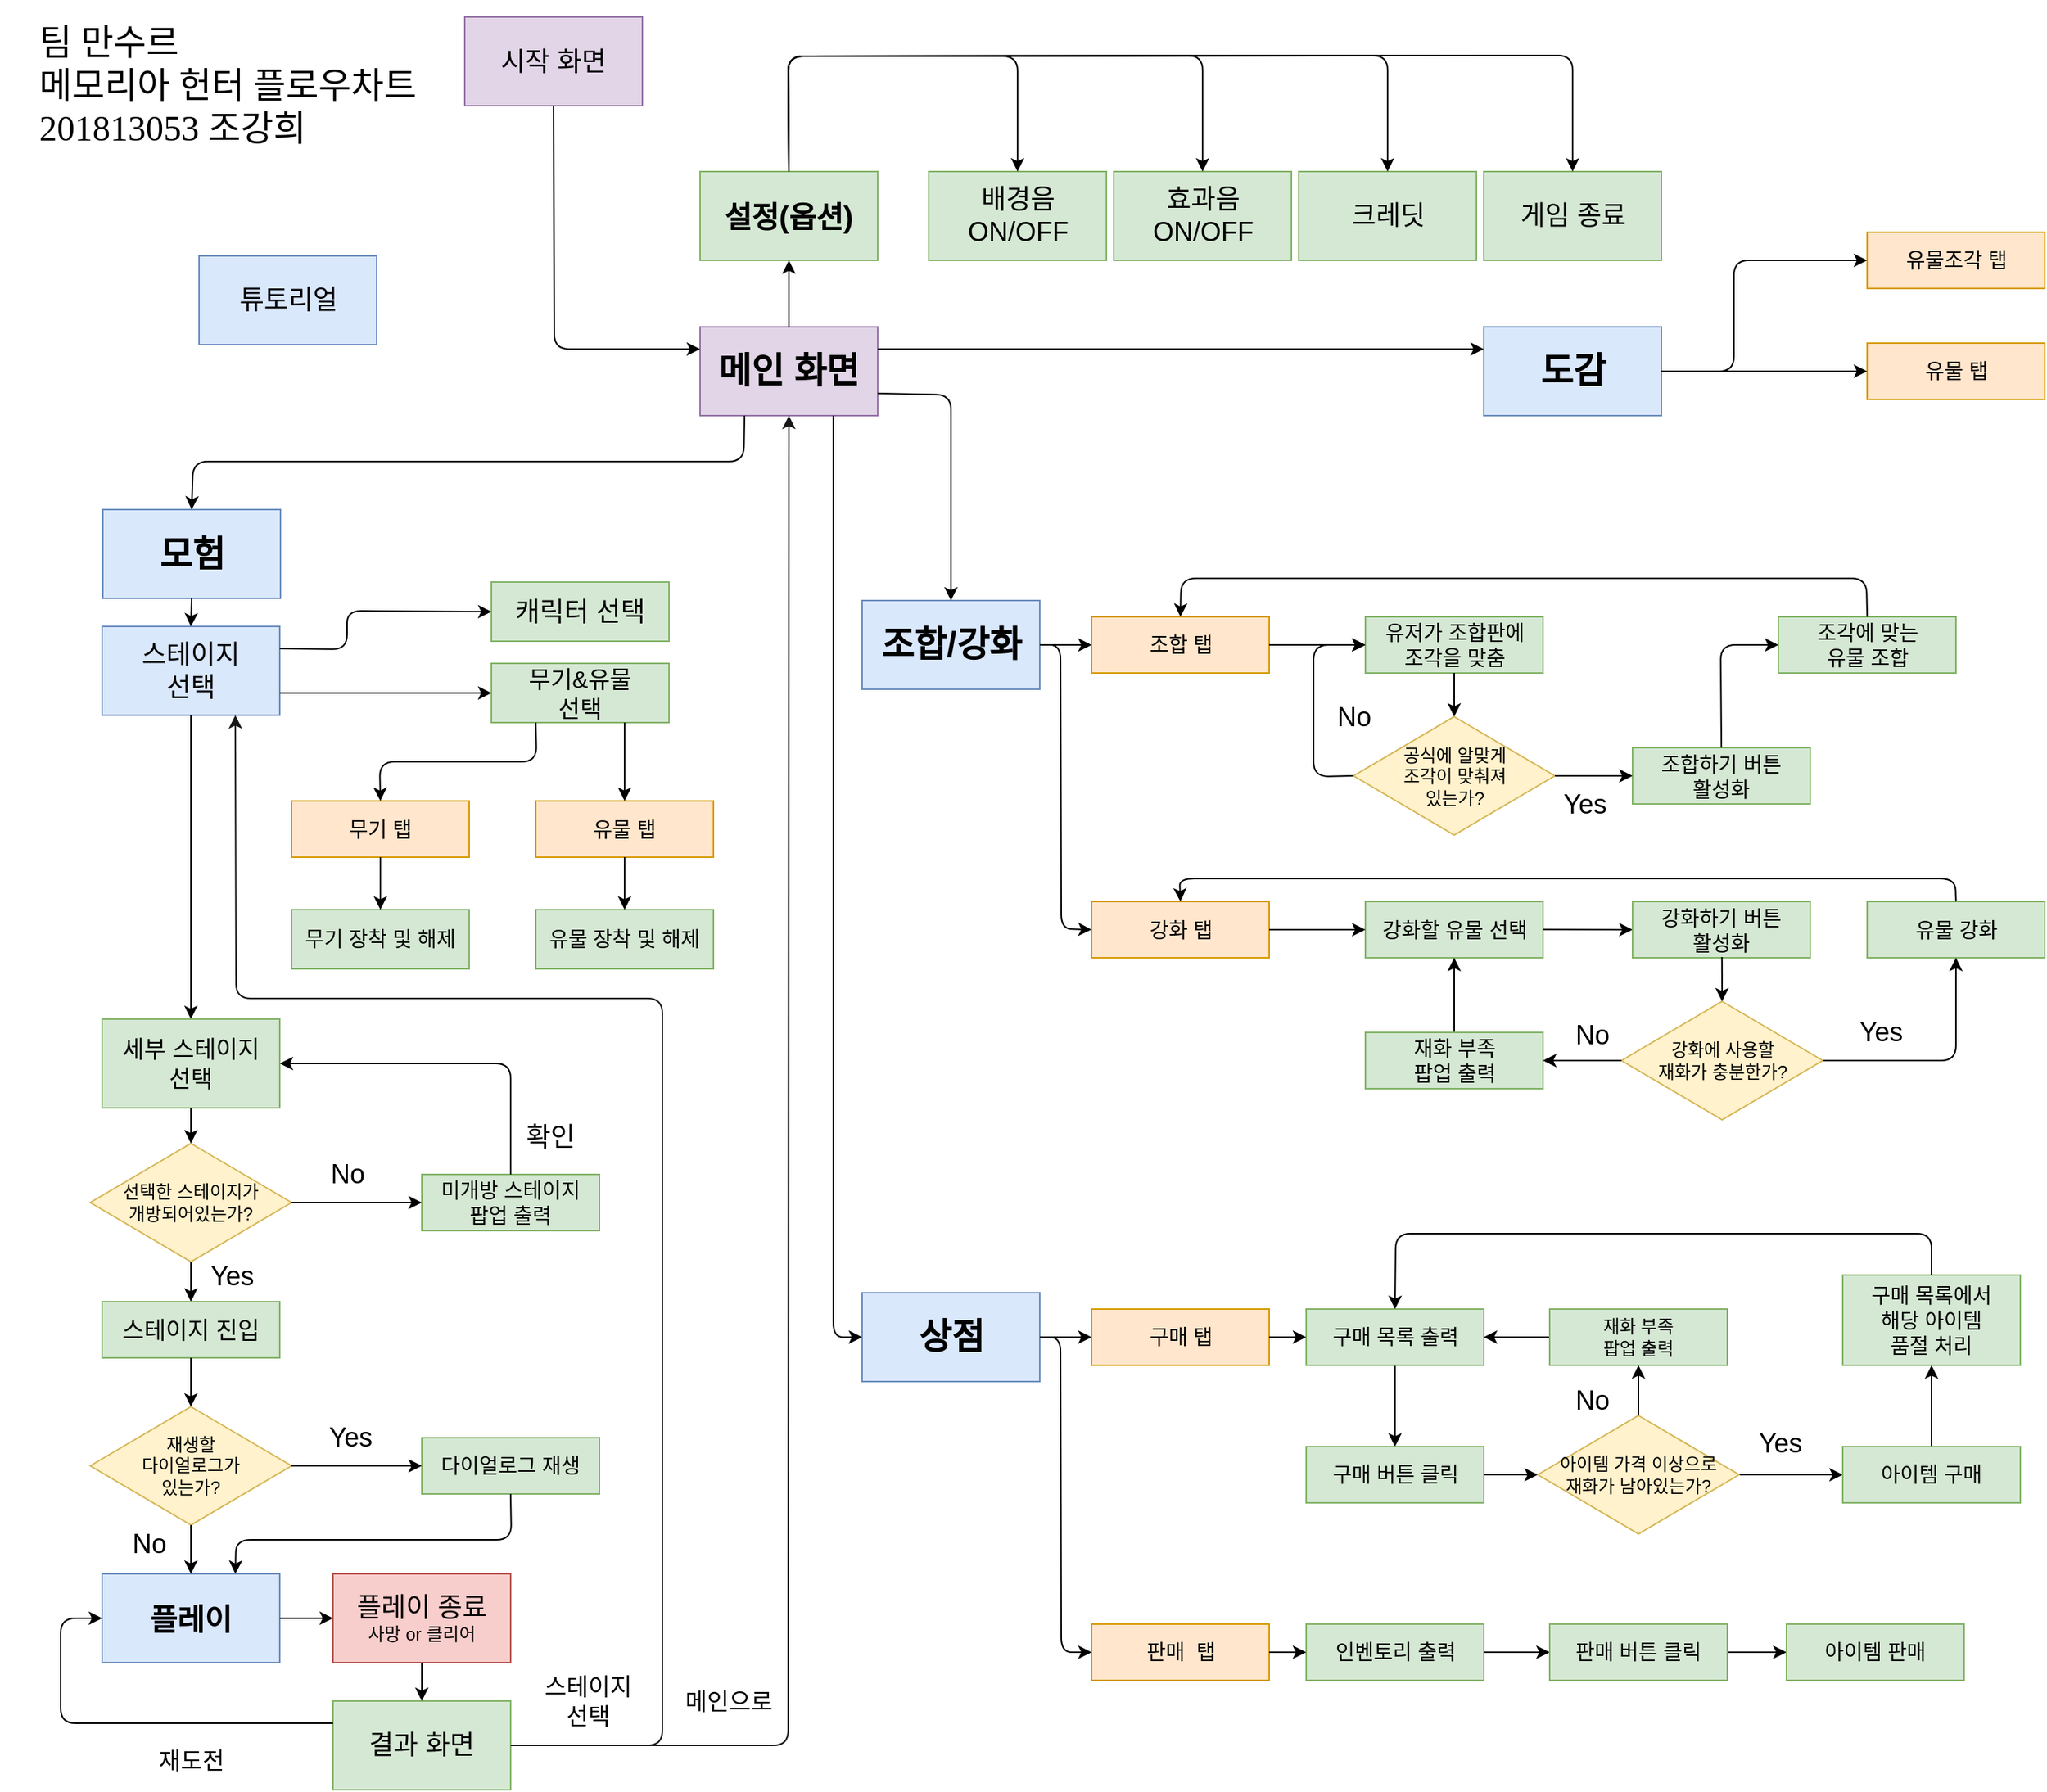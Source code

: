 <mxfile version="10.8.0" type="github"><diagram name="Page-1" id="edf60f1a-56cd-e834-aa8a-f176f3a09ee4"><mxGraphModel dx="2090" dy="1620" grid="0" gridSize="10" guides="1" tooltips="1" connect="1" arrows="1" fold="1" page="1" pageScale="1" pageWidth="1500" pageHeight="1300" background="#ffffff" math="0" shadow="0"><root><mxCell id="0"/><mxCell id="1" parent="0"/><mxCell id="Gc9QhGea8NeeS_bH-8tl-3" value="&lt;font&gt;&lt;b&gt;&lt;font&gt;&lt;font&gt;&lt;font&gt;&lt;font&gt;&lt;font style=&quot;font-size: 24px&quot;&gt;모험&lt;/font&gt;&lt;/font&gt;&lt;/font&gt;&lt;/font&gt;&lt;/font&gt;&lt;/b&gt;&lt;br&gt;&lt;/font&gt;" style="rounded=0;whiteSpace=wrap;html=1;fillColor=#dae8fc;strokeColor=#6c8ebf;" parent="1" vertex="1"><mxGeometry x="100.5" y="372.5" width="120" height="60" as="geometry"/></mxCell><mxCell id="-a4ElGShlZKuBSlE3AAH-1" value="&lt;font style=&quot;font-size: 18px&quot;&gt;시작 화면&lt;/font&gt;" style="rounded=0;whiteSpace=wrap;html=1;fillColor=#e1d5e7;strokeColor=#9673a6;" parent="1" vertex="1"><mxGeometry x="345" y="39.5" width="120" height="60" as="geometry"/></mxCell><mxCell id="-a4ElGShlZKuBSlE3AAH-12" value="&lt;font style=&quot;font-size: 18px&quot;&gt;튜토리얼&lt;/font&gt;" style="rounded=0;whiteSpace=wrap;html=1;fillColor=#dae8fc;strokeColor=#6c8ebf;" parent="1" vertex="1"><mxGeometry x="165.5" y="201" width="120" height="60" as="geometry"/></mxCell><mxCell id="-a4ElGShlZKuBSlE3AAH-18" value="&lt;font style=&quot;font-size: 24px&quot;&gt;&lt;b&gt;메인 화면&lt;/b&gt;&lt;/font&gt;" style="rounded=0;whiteSpace=wrap;html=1;fillColor=#e1d5e7;strokeColor=#9673a6;" parent="1" vertex="1"><mxGeometry x="504" y="249" width="120" height="60" as="geometry"/></mxCell><mxCell id="-a4ElGShlZKuBSlE3AAH-19" value="" style="endArrow=classic;html=1;exitX=0.5;exitY=1;exitDx=0;exitDy=0;entryX=0;entryY=0.25;entryDx=0;entryDy=0;" parent="1" source="-a4ElGShlZKuBSlE3AAH-1" edge="1" target="-a4ElGShlZKuBSlE3AAH-18"><mxGeometry width="50" height="50" relative="1" as="geometry"><mxPoint x="405.333" y="457.667" as="sourcePoint"/><mxPoint x="504" y="572.5" as="targetPoint"/><Array as="points"><mxPoint x="405.5" y="264"/></Array></mxGeometry></mxCell><mxCell id="-a4ElGShlZKuBSlE3AAH-28" value="&lt;font size=&quot;1&quot;&gt;&lt;b style=&quot;font-size: 24px&quot;&gt;상점&lt;/b&gt;&lt;/font&gt;" style="rounded=0;whiteSpace=wrap;html=1;fillColor=#dae8fc;strokeColor=#6c8ebf;" parent="1" vertex="1"><mxGeometry x="613.5" y="902" width="120" height="60" as="geometry"/></mxCell><mxCell id="-a4ElGShlZKuBSlE3AAH-34" value="&lt;font&gt;&lt;font style=&quot;font-size: 24px&quot;&gt;&lt;b&gt;도감&lt;/b&gt;&lt;/font&gt;&lt;/font&gt;" style="rounded=0;whiteSpace=wrap;html=1;fillColor=#dae8fc;strokeColor=#6c8ebf;" parent="1" vertex="1"><mxGeometry x="1033.5" y="249" width="120" height="60" as="geometry"/></mxCell><mxCell id="-a4ElGShlZKuBSlE3AAH-36" value="&lt;font&gt;&lt;font style=&quot;font-size: 24px&quot;&gt;&lt;b&gt;조합/강화&lt;/b&gt;&lt;/font&gt;&lt;/font&gt;" style="rounded=0;whiteSpace=wrap;html=1;fillColor=#dae8fc;strokeColor=#6c8ebf;" parent="1" vertex="1"><mxGeometry x="613.5" y="434" width="120" height="60" as="geometry"/></mxCell><mxCell id="-a4ElGShlZKuBSlE3AAH-44" value="&lt;font size=&quot;1&quot;&gt;&lt;b style=&quot;font-size: 20px&quot;&gt;설정(옵션)&lt;/b&gt;&lt;/font&gt;" style="rounded=0;whiteSpace=wrap;html=1;fillColor=#d5e8d4;strokeColor=#82b366;" parent="1" vertex="1"><mxGeometry x="504.0" y="144" width="120" height="60" as="geometry"/></mxCell><mxCell id="-a4ElGShlZKuBSlE3AAH-51" value="&lt;font style=&quot;font-size: 18px&quot;&gt;스테이지&lt;br&gt;선택&lt;/font&gt;&lt;br&gt;" style="rounded=0;whiteSpace=wrap;html=1;fillColor=#dae8fc;strokeColor=#6c8ebf;" parent="1" vertex="1"><mxGeometry x="100" y="451.5" width="120" height="60" as="geometry"/></mxCell><mxCell id="-a4ElGShlZKuBSlE3AAH-62" value="&lt;font style=&quot;font-size: 20px&quot;&gt;&lt;b&gt;플레이&lt;/b&gt;&lt;/font&gt;&lt;br&gt;" style="rounded=0;whiteSpace=wrap;html=1;fillColor=#dae8fc;strokeColor=#6c8ebf;" parent="1" vertex="1"><mxGeometry x="100" y="1092" width="120" height="60" as="geometry"/></mxCell><mxCell id="-a4ElGShlZKuBSlE3AAH-63" value="" style="endArrow=classic;html=1;entryX=0.5;entryY=0;entryDx=0;entryDy=0;exitX=0.5;exitY=1;exitDx=0;exitDy=0;" parent="1" source="-a4ElGShlZKuBSlE3AAH-51" target="Gc9QhGea8NeeS_bH-8tl-43" edge="1"><mxGeometry width="50" height="50" relative="1" as="geometry"><mxPoint x="198" y="542.5" as="sourcePoint"/><mxPoint x="193" y="529.5" as="targetPoint"/></mxGeometry></mxCell><mxCell id="-a4ElGShlZKuBSlE3AAH-65" value="" style="endArrow=classic;html=1;exitX=1;exitY=0.5;exitDx=0;exitDy=0;entryX=0;entryY=0.5;entryDx=0;entryDy=0;" parent="1" source="-a4ElGShlZKuBSlE3AAH-62" target="Gc9QhGea8NeeS_bH-8tl-51" edge="1"><mxGeometry width="50" height="50" relative="1" as="geometry"><mxPoint x="194" y="1180.5" as="sourcePoint"/><mxPoint x="160" y="1196.5" as="targetPoint"/></mxGeometry></mxCell><mxCell id="Gc9QhGea8NeeS_bH-8tl-4" value="" style="endArrow=classic;html=1;exitX=0.25;exitY=1;exitDx=0;exitDy=0;entryX=0.5;entryY=0;entryDx=0;entryDy=0;" parent="1" source="-a4ElGShlZKuBSlE3AAH-18" target="Gc9QhGea8NeeS_bH-8tl-3" edge="1"><mxGeometry width="50" height="50" relative="1" as="geometry"><mxPoint x="728" y="649" as="sourcePoint"/><mxPoint x="778" y="599" as="targetPoint"/><Array as="points"><mxPoint x="533.5" y="340"/><mxPoint x="161.5" y="340"/></Array></mxGeometry></mxCell><mxCell id="Gc9QhGea8NeeS_bH-8tl-23" value="&lt;font style=&quot;font-size: 18px&quot;&gt;캐릭터 선택&lt;/font&gt;" style="rounded=0;whiteSpace=wrap;html=1;fillColor=#d5e8d4;strokeColor=#82b366;" parent="1" vertex="1"><mxGeometry x="363" y="421.5" width="120" height="40" as="geometry"/></mxCell><mxCell id="Gc9QhGea8NeeS_bH-8tl-33" value="&lt;font style=&quot;font-size: 16px&quot;&gt;무기&amp;amp;유물&lt;br&gt;선택&lt;br&gt;&lt;/font&gt;" style="rounded=0;whiteSpace=wrap;html=1;fillColor=#d5e8d4;strokeColor=#82b366;" parent="1" vertex="1"><mxGeometry x="363" y="476.5" width="120" height="40" as="geometry"/></mxCell><mxCell id="Gc9QhGea8NeeS_bH-8tl-35" value="&lt;font style=&quot;font-size: 12px&quot;&gt;선택한 스테이지가&lt;br&gt;개방되어있는가?&lt;/font&gt;&lt;br&gt;" style="rhombus;whiteSpace=wrap;html=1;fillColor=#fff2cc;strokeColor=#d6b656;" parent="1" vertex="1"><mxGeometry x="92" y="801" width="136" height="80" as="geometry"/></mxCell><mxCell id="Gc9QhGea8NeeS_bH-8tl-36" value="" style="endArrow=classic;html=1;exitX=0.5;exitY=1;exitDx=0;exitDy=0;entryX=0.5;entryY=0;entryDx=0;entryDy=0;" parent="1" source="Gc9QhGea8NeeS_bH-8tl-35" target="Mf9rC9_iUWpe452sNXT9-99" edge="1"><mxGeometry width="50" height="50" relative="1" as="geometry"><mxPoint x="159.941" y="933.294" as="sourcePoint"/><mxPoint x="160.5" y="927" as="targetPoint"/></mxGeometry></mxCell><mxCell id="Gc9QhGea8NeeS_bH-8tl-40" value="&lt;font style=&quot;font-size: 14px&quot;&gt;미개방 스테이지&lt;br&gt;팝업 출력&lt;/font&gt;&lt;br&gt;" style="rounded=0;whiteSpace=wrap;html=1;fillColor=#d5e8d4;strokeColor=#82b366;" parent="1" vertex="1"><mxGeometry x="316" y="822" width="120" height="38" as="geometry"/></mxCell><mxCell id="Gc9QhGea8NeeS_bH-8tl-41" value="" style="endArrow=classic;html=1;exitX=1;exitY=0.5;exitDx=0;exitDy=0;entryX=0;entryY=0.5;entryDx=0;entryDy=0;" parent="1" source="Gc9QhGea8NeeS_bH-8tl-35" target="Gc9QhGea8NeeS_bH-8tl-40" edge="1"><mxGeometry width="50" height="50" relative="1" as="geometry"><mxPoint x="228.176" y="875.294" as="sourcePoint"/><mxPoint x="299" y="787" as="targetPoint"/></mxGeometry></mxCell><mxCell id="Gc9QhGea8NeeS_bH-8tl-42" value="" style="endArrow=classic;html=1;exitX=0.5;exitY=0;exitDx=0;exitDy=0;entryX=1;entryY=0.5;entryDx=0;entryDy=0;fillColor=#f5f5f5;strokeColor=#030303;" parent="1" source="Gc9QhGea8NeeS_bH-8tl-40" target="Gc9QhGea8NeeS_bH-8tl-43" edge="1"><mxGeometry width="50" height="50" relative="1" as="geometry"><mxPoint x="238" y="783.5" as="sourcePoint"/><mxPoint x="219.941" y="780.529" as="targetPoint"/><Array as="points"><mxPoint x="376" y="747"/></Array></mxGeometry></mxCell><mxCell id="Gc9QhGea8NeeS_bH-8tl-43" value="&lt;font style=&quot;font-size: 16px&quot;&gt;세부 스테이지&lt;br&gt;선택&lt;/font&gt;&lt;br&gt;" style="rounded=0;whiteSpace=wrap;html=1;fillColor=#d5e8d4;strokeColor=#82b366;" parent="1" vertex="1"><mxGeometry x="100" y="717" width="120" height="60" as="geometry"/></mxCell><mxCell id="Gc9QhGea8NeeS_bH-8tl-44" value="" style="endArrow=classic;html=1;exitX=0.5;exitY=1;exitDx=0;exitDy=0;entryX=0.5;entryY=0;entryDx=0;entryDy=0;" parent="1" source="Gc9QhGea8NeeS_bH-8tl-43" target="Gc9QhGea8NeeS_bH-8tl-35" edge="1"><mxGeometry width="50" height="50" relative="1" as="geometry"><mxPoint x="-313" y="1202.5" as="sourcePoint"/><mxPoint x="-263" y="1152.5" as="targetPoint"/></mxGeometry></mxCell><mxCell id="Gc9QhGea8NeeS_bH-8tl-51" value="&lt;span style=&quot;font-size: 18px&quot;&gt;플레이 종료&lt;br&gt;&lt;/span&gt;사망 or 클리어&lt;br&gt;" style="rounded=0;whiteSpace=wrap;html=1;fillColor=#f8cecc;strokeColor=#b85450;" parent="1" vertex="1"><mxGeometry x="256" y="1092" width="120" height="60" as="geometry"/></mxCell><mxCell id="Gc9QhGea8NeeS_bH-8tl-52" value="&lt;span style=&quot;font-size: 18px&quot;&gt;결과 화면&lt;/span&gt;&lt;br&gt;" style="rounded=0;whiteSpace=wrap;html=1;fillColor=#d5e8d4;strokeColor=#82b366;" parent="1" vertex="1"><mxGeometry x="256" y="1178" width="120" height="60" as="geometry"/></mxCell><mxCell id="Gc9QhGea8NeeS_bH-8tl-53" value="" style="endArrow=classic;html=1;exitX=0.5;exitY=1;exitDx=0;exitDy=0;entryX=0.5;entryY=0;entryDx=0;entryDy=0;" parent="1" source="Gc9QhGea8NeeS_bH-8tl-51" target="Gc9QhGea8NeeS_bH-8tl-52" edge="1"><mxGeometry width="50" height="50" relative="1" as="geometry"><mxPoint x="169.588" y="1162.559" as="sourcePoint"/><mxPoint x="316.412" y="1191.765" as="targetPoint"/></mxGeometry></mxCell><mxCell id="Gc9QhGea8NeeS_bH-8tl-56" value="&lt;font style=&quot;font-size: 18px&quot;&gt;Yes&lt;/font&gt;" style="text;html=1;strokeColor=none;fillColor=none;align=center;verticalAlign=middle;whiteSpace=wrap;rounded=0;" parent="1" vertex="1"><mxGeometry x="168" y="881" width="40" height="20" as="geometry"/></mxCell><mxCell id="Gc9QhGea8NeeS_bH-8tl-57" value="&lt;font style=&quot;font-size: 18px&quot;&gt;No&lt;/font&gt;" style="text;html=1;strokeColor=none;fillColor=none;align=center;verticalAlign=middle;whiteSpace=wrap;rounded=0;" parent="1" vertex="1"><mxGeometry x="245.5" y="812" width="40" height="20" as="geometry"/></mxCell><mxCell id="Gc9QhGea8NeeS_bH-8tl-60" value="" style="endArrow=classic;html=1;fillColor=#f5f5f5;strokeColor=#171717;entryX=0.75;entryY=1;entryDx=0;entryDy=0;exitX=1;exitY=0.5;exitDx=0;exitDy=0;" parent="1" source="Gc9QhGea8NeeS_bH-8tl-52" target="-a4ElGShlZKuBSlE3AAH-51" edge="1"><mxGeometry width="50" height="50" relative="1" as="geometry"><mxPoint x="376.412" y="912.676" as="sourcePoint"/><mxPoint x="219.941" y="530.794" as="targetPoint"/><Array as="points"><mxPoint x="478.5" y="1208"/><mxPoint x="478.5" y="703"/><mxPoint x="190.5" y="703"/></Array></mxGeometry></mxCell><mxCell id="0eJw1t6BtxMIDn6Ip-QV-18" value="&lt;font&gt;&lt;font style=&quot;font-size: 16px&quot;&gt;스테이지&lt;br&gt;선택&lt;br&gt;&lt;/font&gt;&lt;/font&gt;" style="text;html=1;strokeColor=none;fillColor=none;align=center;verticalAlign=middle;whiteSpace=wrap;rounded=0;" parent="1" vertex="1"><mxGeometry x="394.5" y="1168" width="67" height="20" as="geometry"/></mxCell><mxCell id="0eJw1t6BtxMIDn6Ip-QV-19" value="" style="endArrow=classic;html=1;entryX=0;entryY=0.5;entryDx=0;entryDy=0;exitX=0;exitY=0.25;exitDx=0;exitDy=0;fillColor=#f5f5f5;strokeColor=#000000;" parent="1" source="Gc9QhGea8NeeS_bH-8tl-52" target="-a4ElGShlZKuBSlE3AAH-62" edge="1"><mxGeometry width="50" height="50" relative="1" as="geometry"><mxPoint x="256.412" y="1207.059" as="sourcePoint"/><mxPoint x="-90.059" y="792.353" as="targetPoint"/><Array as="points"><mxPoint x="72" y="1193"/><mxPoint x="72" y="1122"/></Array></mxGeometry></mxCell><mxCell id="0eJw1t6BtxMIDn6Ip-QV-24" value="" style="endArrow=classic;html=1;exitX=0.5;exitY=1;exitDx=0;exitDy=0;entryX=0.5;entryY=0;entryDx=0;entryDy=0;" parent="1" source="Gc9QhGea8NeeS_bH-8tl-3" target="-a4ElGShlZKuBSlE3AAH-51" edge="1"><mxGeometry width="50" height="50" relative="1" as="geometry"><mxPoint x="-267.5" y="1223" as="sourcePoint"/><mxPoint x="169.5" y="474" as="targetPoint"/><Array as="points"/></mxGeometry></mxCell><mxCell id="0eJw1t6BtxMIDn6Ip-QV-27" value="&lt;font&gt;&lt;font style=&quot;font-size: 16px&quot;&gt;재도전&lt;br&gt;&lt;/font&gt;&lt;/font&gt;" style="text;html=1;strokeColor=none;fillColor=none;align=center;verticalAlign=middle;whiteSpace=wrap;rounded=0;" parent="1" vertex="1"><mxGeometry x="127" y="1208" width="67" height="20" as="geometry"/></mxCell><mxCell id="0eJw1t6BtxMIDn6Ip-QV-28" value="&lt;font&gt;&lt;font style=&quot;font-size: 16px&quot;&gt;메인으로&lt;br&gt;&lt;/font&gt;&lt;/font&gt;" style="text;html=1;strokeColor=none;fillColor=none;align=center;verticalAlign=middle;whiteSpace=wrap;rounded=0;" parent="1" vertex="1"><mxGeometry x="489.5" y="1168" width="67" height="20" as="geometry"/></mxCell><mxCell id="0eJw1t6BtxMIDn6Ip-QV-29" value="&lt;span style=&quot;font-size: 18px&quot;&gt;확인&lt;/span&gt;" style="text;html=1;strokeColor=none;fillColor=none;align=center;verticalAlign=middle;whiteSpace=wrap;rounded=0;" parent="1" vertex="1"><mxGeometry x="383" y="787" width="40" height="20" as="geometry"/></mxCell><mxCell id="4X-4JQnz8Bo00mOdNrgC-11" value="&lt;div style=&quot;text-align: left ; font-size: 24px&quot;&gt;&lt;span&gt;&lt;font style=&quot;font-size: 24px&quot; face=&quot;Verdana&quot;&gt;팀 만수르&lt;/font&gt;&lt;/span&gt;&lt;/div&gt;&lt;div style=&quot;text-align: left ; font-size: 24px&quot;&gt;&lt;span&gt;&lt;font style=&quot;font-size: 24px&quot; face=&quot;Verdana&quot;&gt;메모리아 헌터 플로우차트&lt;/font&gt;&lt;/span&gt;&lt;/div&gt;&lt;div style=&quot;text-align: left ; font-size: 24px&quot;&gt;&lt;span&gt;&lt;font style=&quot;font-size: 24px&quot; face=&quot;Verdana&quot;&gt;201813053 조강희&lt;/font&gt;&lt;/span&gt;&lt;/div&gt;" style="text;html=1;strokeColor=none;fillColor=none;align=center;verticalAlign=middle;whiteSpace=wrap;rounded=0;" parent="1" vertex="1"><mxGeometry x="31.5" y="28" width="306" height="116" as="geometry"/></mxCell><mxCell id="Mf9rC9_iUWpe452sNXT9-5" value="" style="endArrow=classic;html=1;exitX=1;exitY=0.25;exitDx=0;exitDy=0;entryX=0;entryY=0.5;entryDx=0;entryDy=0;" edge="1" parent="1" source="-a4ElGShlZKuBSlE3AAH-51" target="Gc9QhGea8NeeS_bH-8tl-23"><mxGeometry width="50" height="50" relative="1" as="geometry"><mxPoint x="220.167" y="471.333" as="sourcePoint"/><mxPoint x="312.5" y="459" as="targetPoint"/><Array as="points"><mxPoint x="265.5" y="467"/><mxPoint x="265.5" y="441"/></Array></mxGeometry></mxCell><mxCell id="Mf9rC9_iUWpe452sNXT9-6" value="" style="endArrow=classic;html=1;exitX=1;exitY=0.75;exitDx=0;exitDy=0;entryX=0;entryY=0.5;entryDx=0;entryDy=0;" edge="1" parent="1" source="-a4ElGShlZKuBSlE3AAH-51" target="Gc9QhGea8NeeS_bH-8tl-33"><mxGeometry width="50" height="50" relative="1" as="geometry"><mxPoint x="220.167" y="501.333" as="sourcePoint"/><mxPoint x="392.833" y="396.333" as="targetPoint"/></mxGeometry></mxCell><mxCell id="Mf9rC9_iUWpe452sNXT9-9" value="" style="endArrow=classic;html=1;fillColor=#f5f5f5;strokeColor=#171717;entryX=0.5;entryY=1;entryDx=0;entryDy=0;exitX=1;exitY=0.5;exitDx=0;exitDy=0;" edge="1" parent="1" source="Gc9QhGea8NeeS_bH-8tl-52" target="-a4ElGShlZKuBSlE3AAH-18"><mxGeometry width="50" height="50" relative="1" as="geometry"><mxPoint x="383.5" y="1200" as="sourcePoint"/><mxPoint x="200.5" y="521" as="targetPoint"/><Array as="points"><mxPoint x="563.5" y="1208"/></Array></mxGeometry></mxCell><mxCell id="Mf9rC9_iUWpe452sNXT9-10" value="&lt;font style=&quot;font-size: 14px&quot;&gt;무기 탭&lt;/font&gt;" style="rounded=0;whiteSpace=wrap;html=1;fillColor=#ffe6cc;strokeColor=#d79b00;" vertex="1" parent="1"><mxGeometry x="228" y="569.5" width="120" height="38" as="geometry"/></mxCell><mxCell id="Mf9rC9_iUWpe452sNXT9-11" value="&lt;font style=&quot;font-size: 14px&quot;&gt;유물 탭&lt;/font&gt;&lt;br&gt;" style="rounded=0;whiteSpace=wrap;html=1;fillColor=#ffe6cc;strokeColor=#d79b00;" vertex="1" parent="1"><mxGeometry x="393" y="569.5" width="120" height="38" as="geometry"/></mxCell><mxCell id="Mf9rC9_iUWpe452sNXT9-12" value="" style="endArrow=classic;html=1;strokeColor=#000000;exitX=0.75;exitY=1;exitDx=0;exitDy=0;entryX=0.5;entryY=0;entryDx=0;entryDy=0;" edge="1" parent="1" source="Gc9QhGea8NeeS_bH-8tl-33" target="Mf9rC9_iUWpe452sNXT9-11"><mxGeometry width="50" height="50" relative="1" as="geometry"><mxPoint x="457.259" y="516.172" as="sourcePoint"/><mxPoint x="351.5" y="684" as="targetPoint"/></mxGeometry></mxCell><mxCell id="Mf9rC9_iUWpe452sNXT9-13" value="" style="endArrow=classic;html=1;strokeColor=#000000;exitX=0.25;exitY=1;exitDx=0;exitDy=0;entryX=0.5;entryY=0;entryDx=0;entryDy=0;" edge="1" parent="1" source="Gc9QhGea8NeeS_bH-8tl-33" target="Mf9rC9_iUWpe452sNXT9-10"><mxGeometry width="50" height="50" relative="1" as="geometry"><mxPoint x="343.5" y="600" as="sourcePoint"/><mxPoint x="393.5" y="550" as="targetPoint"/><Array as="points"><mxPoint x="393.5" y="543"/><mxPoint x="287.5" y="543"/></Array></mxGeometry></mxCell><mxCell id="Mf9rC9_iUWpe452sNXT9-14" value="&lt;font&gt;&lt;font style=&quot;font-size: 14px&quot;&gt;무기 장착 및 해제&lt;/font&gt;&lt;/font&gt;" style="rounded=0;whiteSpace=wrap;html=1;fillColor=#d5e8d4;strokeColor=#82b366;" vertex="1" parent="1"><mxGeometry x="228" y="643" width="120" height="40" as="geometry"/></mxCell><mxCell id="Mf9rC9_iUWpe452sNXT9-15" value="" style="endArrow=classic;html=1;strokeColor=#000000;exitX=0.5;exitY=1;exitDx=0;exitDy=0;entryX=0.5;entryY=0;entryDx=0;entryDy=0;" edge="1" parent="1" source="Mf9rC9_iUWpe452sNXT9-10" target="Mf9rC9_iUWpe452sNXT9-14"><mxGeometry width="50" height="50" relative="1" as="geometry"><mxPoint x="337.5" y="706" as="sourcePoint"/><mxPoint x="387.5" y="656" as="targetPoint"/></mxGeometry></mxCell><mxCell id="Mf9rC9_iUWpe452sNXT9-17" value="&lt;font&gt;&lt;font style=&quot;font-size: 14px&quot;&gt;유물 장착 및 해제&lt;/font&gt;&lt;/font&gt;" style="rounded=0;whiteSpace=wrap;html=1;fillColor=#d5e8d4;strokeColor=#82b366;" vertex="1" parent="1"><mxGeometry x="393" y="643" width="120" height="40" as="geometry"/></mxCell><mxCell id="Mf9rC9_iUWpe452sNXT9-18" value="" style="endArrow=classic;html=1;strokeColor=#000000;exitX=0.5;exitY=1;exitDx=0;exitDy=0;entryX=0.5;entryY=0;entryDx=0;entryDy=0;" edge="1" parent="1" target="Mf9rC9_iUWpe452sNXT9-17" source="Mf9rC9_iUWpe452sNXT9-11"><mxGeometry width="50" height="50" relative="1" as="geometry"><mxPoint x="452.741" y="607.207" as="sourcePoint"/><mxPoint x="552.5" y="656" as="targetPoint"/></mxGeometry></mxCell><mxCell id="Mf9rC9_iUWpe452sNXT9-19" value="" style="endArrow=classic;html=1;strokeColor=#000000;exitX=0.5;exitY=0;exitDx=0;exitDy=0;entryX=0.5;entryY=1;entryDx=0;entryDy=0;" edge="1" parent="1" source="-a4ElGShlZKuBSlE3AAH-18" target="-a4ElGShlZKuBSlE3AAH-44"><mxGeometry width="50" height="50" relative="1" as="geometry"><mxPoint x="752.5" y="356" as="sourcePoint"/><mxPoint x="802.5" y="306" as="targetPoint"/></mxGeometry></mxCell><mxCell id="Mf9rC9_iUWpe452sNXT9-21" value="&lt;span style=&quot;font-size: 18px&quot;&gt;배경음&lt;br&gt;ON/OFF&lt;br&gt;&lt;/span&gt;" style="rounded=0;whiteSpace=wrap;html=1;fillColor=#d5e8d4;strokeColor=#82b366;" vertex="1" parent="1"><mxGeometry x="658.5" y="144" width="120" height="60" as="geometry"/></mxCell><mxCell id="Mf9rC9_iUWpe452sNXT9-22" value="&lt;span style=&quot;font-size: 18px&quot;&gt;효과음&lt;br&gt;ON/OFF&lt;br&gt;&lt;/span&gt;" style="rounded=0;whiteSpace=wrap;html=1;fillColor=#d5e8d4;strokeColor=#82b366;" vertex="1" parent="1"><mxGeometry x="783.5" y="144" width="120" height="60" as="geometry"/></mxCell><mxCell id="Mf9rC9_iUWpe452sNXT9-23" value="&lt;span style=&quot;font-size: 18px&quot;&gt;크레딧&lt;/span&gt;" style="rounded=0;whiteSpace=wrap;html=1;fillColor=#d5e8d4;strokeColor=#82b366;" vertex="1" parent="1"><mxGeometry x="908.5" y="144" width="120" height="60" as="geometry"/></mxCell><mxCell id="Mf9rC9_iUWpe452sNXT9-24" value="&lt;span style=&quot;font-size: 18px&quot;&gt;게임 종료&lt;/span&gt;" style="rounded=0;whiteSpace=wrap;html=1;fillColor=#d5e8d4;strokeColor=#82b366;" vertex="1" parent="1"><mxGeometry x="1033.5" y="144" width="120" height="60" as="geometry"/></mxCell><mxCell id="Mf9rC9_iUWpe452sNXT9-25" value="" style="endArrow=classic;html=1;strokeColor=#000000;exitX=0.5;exitY=0;exitDx=0;exitDy=0;entryX=0.5;entryY=0;entryDx=0;entryDy=0;" edge="1" parent="1" source="-a4ElGShlZKuBSlE3AAH-44" target="Mf9rC9_iUWpe452sNXT9-21"><mxGeometry width="50" height="50" relative="1" as="geometry"><mxPoint x="597.5" y="122" as="sourcePoint"/><mxPoint x="647.5" y="72" as="targetPoint"/><Array as="points"><mxPoint x="563.5" y="66"/><mxPoint x="718.5" y="66"/></Array></mxGeometry></mxCell><mxCell id="Mf9rC9_iUWpe452sNXT9-26" value="" style="endArrow=classic;html=1;strokeColor=#000000;exitX=0.5;exitY=0;exitDx=0;exitDy=0;entryX=0.5;entryY=0;entryDx=0;entryDy=0;" edge="1" parent="1" source="-a4ElGShlZKuBSlE3AAH-44" target="Mf9rC9_iUWpe452sNXT9-22"><mxGeometry width="50" height="50" relative="1" as="geometry"><mxPoint x="688.667" y="143.833" as="sourcePoint"/><mxPoint x="876.5" y="128" as="targetPoint"/><Array as="points"><mxPoint x="563.5" y="66"/><mxPoint x="843.5" y="65.5"/></Array></mxGeometry></mxCell><mxCell id="Mf9rC9_iUWpe452sNXT9-27" value="" style="endArrow=classic;html=1;strokeColor=#000000;exitX=0.5;exitY=0;exitDx=0;exitDy=0;" edge="1" parent="1" source="-a4ElGShlZKuBSlE3AAH-44" target="Mf9rC9_iUWpe452sNXT9-23"><mxGeometry width="50" height="50" relative="1" as="geometry"><mxPoint x="689.214" y="144.143" as="sourcePoint"/><mxPoint x="968.643" y="144.143" as="targetPoint"/><Array as="points"><mxPoint x="563.5" y="66"/><mxPoint x="968.5" y="65.5"/></Array></mxGeometry></mxCell><mxCell id="Mf9rC9_iUWpe452sNXT9-29" value="&lt;font style=&quot;font-size: 12px&quot;&gt;재생할&lt;br&gt;다이얼로그가&lt;br&gt;있는가?&lt;/font&gt;&lt;br&gt;" style="rhombus;whiteSpace=wrap;html=1;fillColor=#fff2cc;strokeColor=#d6b656;" vertex="1" parent="1"><mxGeometry x="92" y="979" width="136" height="80" as="geometry"/></mxCell><mxCell id="Mf9rC9_iUWpe452sNXT9-33" value="" style="endArrow=classic;html=1;exitX=0.5;exitY=1;exitDx=0;exitDy=0;entryX=0.5;entryY=0;entryDx=0;entryDy=0;" edge="1" parent="1" source="Mf9rC9_iUWpe452sNXT9-29" target="-a4ElGShlZKuBSlE3AAH-62"><mxGeometry width="50" height="50" relative="1" as="geometry"><mxPoint x="170.333" y="907.667" as="sourcePoint"/><mxPoint x="170.333" y="962.667" as="targetPoint"/></mxGeometry></mxCell><mxCell id="Mf9rC9_iUWpe452sNXT9-34" value="&lt;font style=&quot;font-size: 18px&quot;&gt;Yes&lt;/font&gt;" style="text;html=1;strokeColor=none;fillColor=none;align=center;verticalAlign=middle;whiteSpace=wrap;rounded=0;" vertex="1" parent="1"><mxGeometry x="248" y="990" width="40" height="20" as="geometry"/></mxCell><mxCell id="Mf9rC9_iUWpe452sNXT9-35" value="&lt;span style=&quot;font-size: 14px&quot;&gt;다이얼로그 재생&lt;/span&gt;&lt;br&gt;" style="rounded=0;whiteSpace=wrap;html=1;fillColor=#d5e8d4;strokeColor=#82b366;" vertex="1" parent="1"><mxGeometry x="316" y="1000" width="120" height="38" as="geometry"/></mxCell><mxCell id="Mf9rC9_iUWpe452sNXT9-36" value="" style="endArrow=classic;html=1;exitX=1;exitY=0.5;exitDx=0;exitDy=0;entryX=0;entryY=0.5;entryDx=0;entryDy=0;" edge="1" parent="1" target="Mf9rC9_iUWpe452sNXT9-35" source="Mf9rC9_iUWpe452sNXT9-29"><mxGeometry width="50" height="50" relative="1" as="geometry"><mxPoint x="237.833" y="874.667" as="sourcePoint"/><mxPoint x="309" y="821" as="targetPoint"/></mxGeometry></mxCell><mxCell id="Mf9rC9_iUWpe452sNXT9-37" value="&lt;font style=&quot;font-size: 18px&quot;&gt;No&lt;/font&gt;" style="text;html=1;strokeColor=none;fillColor=none;align=center;verticalAlign=middle;whiteSpace=wrap;rounded=0;" vertex="1" parent="1"><mxGeometry x="111.5" y="1062" width="40" height="20" as="geometry"/></mxCell><mxCell id="Mf9rC9_iUWpe452sNXT9-38" value="" style="endArrow=classic;html=1;strokeColor=#000000;exitX=0.5;exitY=1;exitDx=0;exitDy=0;entryX=0.75;entryY=0;entryDx=0;entryDy=0;" edge="1" parent="1" source="Mf9rC9_iUWpe452sNXT9-35" target="-a4ElGShlZKuBSlE3AAH-62"><mxGeometry width="50" height="50" relative="1" as="geometry"><mxPoint x="304.5" y="1099" as="sourcePoint"/><mxPoint x="354.5" y="1049" as="targetPoint"/><Array as="points"><mxPoint x="376.5" y="1069"/><mxPoint x="190.5" y="1069"/></Array></mxGeometry></mxCell><mxCell id="Mf9rC9_iUWpe452sNXT9-39" value="" style="endArrow=classic;html=1;strokeColor=#000000;exitX=0.5;exitY=0;exitDx=0;exitDy=0;" edge="1" parent="1" source="-a4ElGShlZKuBSlE3AAH-44"><mxGeometry width="50" height="50" relative="1" as="geometry"><mxPoint x="688.9" y="144.2" as="sourcePoint"/><mxPoint x="1093.5" y="144" as="targetPoint"/><Array as="points"><mxPoint x="563.5" y="66"/><mxPoint x="1093.5" y="65.5"/></Array></mxGeometry></mxCell><mxCell id="Mf9rC9_iUWpe452sNXT9-40" value="" style="endArrow=classic;html=1;strokeColor=#000000;exitX=1;exitY=0.25;exitDx=0;exitDy=0;entryX=0;entryY=0.25;entryDx=0;entryDy=0;" edge="1" parent="1" source="-a4ElGShlZKuBSlE3AAH-18" target="-a4ElGShlZKuBSlE3AAH-34"><mxGeometry width="50" height="50" relative="1" as="geometry"><mxPoint x="925.5" y="493" as="sourcePoint"/><mxPoint x="975.5" y="443" as="targetPoint"/></mxGeometry></mxCell><mxCell id="Mf9rC9_iUWpe452sNXT9-41" value="" style="endArrow=classic;html=1;strokeColor=#000000;exitX=1;exitY=0.75;exitDx=0;exitDy=0;entryX=0.5;entryY=0;entryDx=0;entryDy=0;" edge="1" parent="1" source="-a4ElGShlZKuBSlE3AAH-18" target="-a4ElGShlZKuBSlE3AAH-36"><mxGeometry width="50" height="50" relative="1" as="geometry"><mxPoint x="733.5" y="573" as="sourcePoint"/><mxPoint x="783.5" y="523" as="targetPoint"/><Array as="points"><mxPoint x="673.5" y="295"/></Array></mxGeometry></mxCell><mxCell id="Mf9rC9_iUWpe452sNXT9-42" value="" style="endArrow=classic;html=1;strokeColor=#000000;exitX=0.75;exitY=1;exitDx=0;exitDy=0;entryX=0;entryY=0.5;entryDx=0;entryDy=0;" edge="1" parent="1" source="-a4ElGShlZKuBSlE3AAH-18" target="-a4ElGShlZKuBSlE3AAH-28"><mxGeometry width="50" height="50" relative="1" as="geometry"><mxPoint x="721.5" y="697" as="sourcePoint"/><mxPoint x="771.5" y="647" as="targetPoint"/><Array as="points"><mxPoint x="594" y="932"/></Array></mxGeometry></mxCell><mxCell id="Mf9rC9_iUWpe452sNXT9-43" value="&lt;font style=&quot;font-size: 14px&quot;&gt;유물 탭&lt;/font&gt;" style="rounded=0;whiteSpace=wrap;html=1;fillColor=#ffe6cc;strokeColor=#d79b00;" vertex="1" parent="1"><mxGeometry x="1292.5" y="260" width="120" height="38" as="geometry"/></mxCell><mxCell id="Mf9rC9_iUWpe452sNXT9-44" value="" style="endArrow=classic;html=1;strokeColor=#000000;exitX=1;exitY=0.5;exitDx=0;exitDy=0;entryX=0;entryY=0.5;entryDx=0;entryDy=0;" edge="1" parent="1" source="-a4ElGShlZKuBSlE3AAH-34" target="Mf9rC9_iUWpe452sNXT9-43"><mxGeometry width="50" height="50" relative="1" as="geometry"><mxPoint x="1330.5" y="315" as="sourcePoint"/><mxPoint x="1380.5" y="265" as="targetPoint"/></mxGeometry></mxCell><mxCell id="Mf9rC9_iUWpe452sNXT9-45" value="&lt;font style=&quot;font-size: 14px&quot;&gt;유물조각 탭&lt;/font&gt;" style="rounded=0;whiteSpace=wrap;html=1;fillColor=#ffe6cc;strokeColor=#d79b00;" vertex="1" parent="1"><mxGeometry x="1292.5" y="185" width="120" height="38" as="geometry"/></mxCell><mxCell id="Mf9rC9_iUWpe452sNXT9-46" value="" style="endArrow=classic;html=1;strokeColor=#000000;entryX=0;entryY=0.5;entryDx=0;entryDy=0;exitX=1;exitY=0.5;exitDx=0;exitDy=0;" edge="1" parent="1" source="-a4ElGShlZKuBSlE3AAH-34" target="Mf9rC9_iUWpe452sNXT9-45"><mxGeometry width="50" height="50" relative="1" as="geometry"><mxPoint x="1182.5" y="296" as="sourcePoint"/><mxPoint x="1232.5" y="246" as="targetPoint"/><Array as="points"><mxPoint x="1202.5" y="279"/><mxPoint x="1202.5" y="204"/></Array></mxGeometry></mxCell><mxCell id="Mf9rC9_iUWpe452sNXT9-47" value="&lt;font style=&quot;font-size: 14px&quot;&gt;강화 탭&lt;/font&gt;" style="rounded=0;whiteSpace=wrap;html=1;fillColor=#ffe6cc;strokeColor=#d79b00;" vertex="1" parent="1"><mxGeometry x="768.5" y="637.5" width="120" height="38" as="geometry"/></mxCell><mxCell id="Mf9rC9_iUWpe452sNXT9-48" value="&lt;font style=&quot;font-size: 14px&quot;&gt;조합 탭&lt;/font&gt;" style="rounded=0;whiteSpace=wrap;html=1;fillColor=#ffe6cc;strokeColor=#d79b00;" vertex="1" parent="1"><mxGeometry x="768.5" y="445" width="120" height="38" as="geometry"/></mxCell><mxCell id="Mf9rC9_iUWpe452sNXT9-49" value="" style="endArrow=classic;html=1;strokeColor=#000000;exitX=1;exitY=0.5;exitDx=0;exitDy=0;entryX=0;entryY=0.5;entryDx=0;entryDy=0;" edge="1" parent="1" source="-a4ElGShlZKuBSlE3AAH-36" target="Mf9rC9_iUWpe452sNXT9-48"><mxGeometry width="50" height="50" relative="1" as="geometry"><mxPoint x="755.5" y="717" as="sourcePoint"/><mxPoint x="805.5" y="667" as="targetPoint"/></mxGeometry></mxCell><mxCell id="Mf9rC9_iUWpe452sNXT9-50" value="" style="endArrow=classic;html=1;strokeColor=#000000;entryX=0;entryY=0.5;entryDx=0;entryDy=0;exitX=1;exitY=0.5;exitDx=0;exitDy=0;" edge="1" parent="1" source="-a4ElGShlZKuBSlE3AAH-36" target="Mf9rC9_iUWpe452sNXT9-47"><mxGeometry width="50" height="50" relative="1" as="geometry"><mxPoint x="729.5" y="633" as="sourcePoint"/><mxPoint x="779.5" y="583" as="targetPoint"/><Array as="points"><mxPoint x="747.5" y="464"/><mxPoint x="748" y="656"/></Array></mxGeometry></mxCell><mxCell id="Mf9rC9_iUWpe452sNXT9-51" value="&lt;font style=&quot;font-size: 12px&quot;&gt;공식에 알맞게&lt;br&gt;조각이 맞춰져&lt;br&gt;있는가?&lt;/font&gt;&lt;br&gt;" style="rhombus;whiteSpace=wrap;html=1;fillColor=#fff2cc;strokeColor=#d6b656;" vertex="1" parent="1"><mxGeometry x="945.5" y="512.5" width="136" height="80" as="geometry"/></mxCell><mxCell id="Mf9rC9_iUWpe452sNXT9-52" value="&lt;span style=&quot;font-size: 14px&quot;&gt;유저가 조합판에&lt;br&gt;&lt;/span&gt;&lt;font style=&quot;font-size: 14px&quot;&gt;조각을 맞춤&lt;/font&gt;&lt;br&gt;" style="rounded=0;whiteSpace=wrap;html=1;fillColor=#d5e8d4;strokeColor=#82b366;" vertex="1" parent="1"><mxGeometry x="953.5" y="445" width="120" height="38" as="geometry"/></mxCell><mxCell id="Mf9rC9_iUWpe452sNXT9-53" value="&lt;span style=&quot;font-size: 14px&quot;&gt;강화할 유물 선택&lt;/span&gt;&lt;br&gt;" style="rounded=0;whiteSpace=wrap;html=1;fillColor=#d5e8d4;strokeColor=#82b366;" vertex="1" parent="1"><mxGeometry x="953.5" y="637.5" width="120" height="38" as="geometry"/></mxCell><mxCell id="Mf9rC9_iUWpe452sNXT9-54" value="" style="endArrow=classic;html=1;strokeColor=#000000;exitX=1;exitY=0.5;exitDx=0;exitDy=0;entryX=0;entryY=0.5;entryDx=0;entryDy=0;" edge="1" parent="1" source="Mf9rC9_iUWpe452sNXT9-48" target="Mf9rC9_iUWpe452sNXT9-52"><mxGeometry width="50" height="50" relative="1" as="geometry"><mxPoint x="903.5" y="635" as="sourcePoint"/><mxPoint x="953.5" y="585" as="targetPoint"/></mxGeometry></mxCell><mxCell id="Mf9rC9_iUWpe452sNXT9-55" value="" style="endArrow=classic;html=1;strokeColor=#000000;entryX=0;entryY=0.5;entryDx=0;entryDy=0;exitX=1;exitY=0.5;exitDx=0;exitDy=0;" edge="1" parent="1" source="Mf9rC9_iUWpe452sNXT9-47" target="Mf9rC9_iUWpe452sNXT9-53"><mxGeometry width="50" height="50" relative="1" as="geometry"><mxPoint x="888.5" y="641" as="sourcePoint"/><mxPoint x="938.5" y="591" as="targetPoint"/></mxGeometry></mxCell><mxCell id="Mf9rC9_iUWpe452sNXT9-56" value="" style="endArrow=classic;html=1;strokeColor=#000000;exitX=0.5;exitY=1;exitDx=0;exitDy=0;entryX=0.5;entryY=0;entryDx=0;entryDy=0;" edge="1" parent="1" source="Mf9rC9_iUWpe452sNXT9-52" target="Mf9rC9_iUWpe452sNXT9-51"><mxGeometry width="50" height="50" relative="1" as="geometry"><mxPoint x="1166.5" y="624" as="sourcePoint"/><mxPoint x="1216.5" y="574" as="targetPoint"/></mxGeometry></mxCell><mxCell id="Mf9rC9_iUWpe452sNXT9-57" value="&lt;font style=&quot;font-size: 18px&quot;&gt;No&lt;/font&gt;" style="text;html=1;strokeColor=none;fillColor=none;align=center;verticalAlign=middle;whiteSpace=wrap;rounded=0;" vertex="1" parent="1"><mxGeometry x="925.5" y="502.5" width="40" height="20" as="geometry"/></mxCell><mxCell id="Mf9rC9_iUWpe452sNXT9-58" value="&lt;font style=&quot;font-size: 18px&quot;&gt;Yes&lt;/font&gt;" style="text;html=1;strokeColor=none;fillColor=none;align=center;verticalAlign=middle;whiteSpace=wrap;rounded=0;" vertex="1" parent="1"><mxGeometry x="1081.529" y="561.5" width="40" height="20" as="geometry"/></mxCell><mxCell id="Mf9rC9_iUWpe452sNXT9-59" value="" style="endArrow=classic;html=1;strokeColor=#000000;exitX=0;exitY=0.5;exitDx=0;exitDy=0;entryX=0;entryY=0.5;entryDx=0;entryDy=0;" edge="1" parent="1" source="Mf9rC9_iUWpe452sNXT9-51" target="Mf9rC9_iUWpe452sNXT9-52"><mxGeometry width="50" height="50" relative="1" as="geometry"><mxPoint x="1006.5" y="676" as="sourcePoint"/><mxPoint x="918.5" y="461" as="targetPoint"/><Array as="points"><mxPoint x="918.5" y="553"/><mxPoint x="918.5" y="464"/></Array></mxGeometry></mxCell><mxCell id="Mf9rC9_iUWpe452sNXT9-61" value="&lt;font style=&quot;font-size: 14px&quot;&gt;조합하기 버튼&lt;br&gt;활성화&lt;/font&gt;&lt;br&gt;" style="rounded=0;whiteSpace=wrap;html=1;fillColor=#d5e8d4;strokeColor=#82b366;" vertex="1" parent="1"><mxGeometry x="1134" y="533.5" width="120" height="38" as="geometry"/></mxCell><mxCell id="Mf9rC9_iUWpe452sNXT9-62" value="" style="endArrow=classic;html=1;strokeColor=#000000;entryX=0;entryY=0.5;entryDx=0;entryDy=0;exitX=1;exitY=0.5;exitDx=0;exitDy=0;" edge="1" parent="1" source="Mf9rC9_iUWpe452sNXT9-51" target="Mf9rC9_iUWpe452sNXT9-61"><mxGeometry width="50" height="50" relative="1" as="geometry"><mxPoint x="1074.5" y="576" as="sourcePoint"/><mxPoint x="1173" y="528" as="targetPoint"/></mxGeometry></mxCell><mxCell id="Mf9rC9_iUWpe452sNXT9-63" value="" style="endArrow=classic;html=1;strokeColor=#000000;exitX=0.5;exitY=0;exitDx=0;exitDy=0;entryX=0;entryY=0.5;entryDx=0;entryDy=0;" edge="1" parent="1" source="Mf9rC9_iUWpe452sNXT9-61" target="Mf9rC9_iUWpe452sNXT9-64"><mxGeometry width="50" height="50" relative="1" as="geometry"><mxPoint x="1202.5" y="523" as="sourcePoint"/><mxPoint x="1252.5" y="473" as="targetPoint"/><Array as="points"><mxPoint x="1193.5" y="464"/></Array></mxGeometry></mxCell><mxCell id="Mf9rC9_iUWpe452sNXT9-64" value="&lt;font style=&quot;font-size: 14px&quot;&gt;조각에 맞는&lt;br&gt;유물 조합&lt;/font&gt;&lt;br&gt;" style="rounded=0;whiteSpace=wrap;html=1;fillColor=#d5e8d4;strokeColor=#82b366;" vertex="1" parent="1"><mxGeometry x="1232.5" y="445" width="120" height="38" as="geometry"/></mxCell><mxCell id="Mf9rC9_iUWpe452sNXT9-77" value="" style="endArrow=classic;html=1;strokeColor=#000000;entryX=0;entryY=0.5;entryDx=0;entryDy=0;exitX=1;exitY=0.5;exitDx=0;exitDy=0;" edge="1" parent="1" target="Mf9rC9_iUWpe452sNXT9-87"><mxGeometry width="50" height="50" relative="1" as="geometry"><mxPoint x="1073.667" y="656.333" as="sourcePoint"/><mxPoint x="1138.667" y="656.333" as="targetPoint"/></mxGeometry></mxCell><mxCell id="Mf9rC9_iUWpe452sNXT9-87" value="&lt;font style=&quot;font-size: 14px&quot;&gt;강화하기 버튼&lt;br&gt;활성화&lt;/font&gt;&lt;br&gt;" style="rounded=0;whiteSpace=wrap;html=1;fillColor=#d5e8d4;strokeColor=#82b366;" vertex="1" parent="1"><mxGeometry x="1134" y="637.5" width="120" height="38" as="geometry"/></mxCell><mxCell id="Mf9rC9_iUWpe452sNXT9-89" value="&lt;font style=&quot;font-size: 12px&quot;&gt;강화에 사용할&lt;br&gt;재화가 충분한가?&lt;/font&gt;&lt;br&gt;" style="rhombus;whiteSpace=wrap;html=1;fillColor=#fff2cc;strokeColor=#d6b656;" vertex="1" parent="1"><mxGeometry x="1126.5" y="705" width="136" height="80" as="geometry"/></mxCell><mxCell id="Mf9rC9_iUWpe452sNXT9-90" value="" style="endArrow=classic;html=1;strokeColor=#000000;exitX=0.5;exitY=1;exitDx=0;exitDy=0;entryX=0.5;entryY=0;entryDx=0;entryDy=0;" edge="1" parent="1" target="Mf9rC9_iUWpe452sNXT9-89"><mxGeometry width="50" height="50" relative="1" as="geometry"><mxPoint x="1194.382" y="674.971" as="sourcePoint"/><mxPoint x="1397.5" y="766.5" as="targetPoint"/></mxGeometry></mxCell><mxCell id="Mf9rC9_iUWpe452sNXT9-91" value="" style="endArrow=classic;html=1;strokeColor=#000000;entryX=0.5;entryY=1;entryDx=0;entryDy=0;exitX=0.5;exitY=0;exitDx=0;exitDy=0;" edge="1" parent="1" source="Mf9rC9_iUWpe452sNXT9-94" target="Mf9rC9_iUWpe452sNXT9-53"><mxGeometry width="50" height="50" relative="1" as="geometry"><mxPoint x="1013.5" y="718" as="sourcePoint"/><mxPoint x="1134.382" y="656.147" as="targetPoint"/><Array as="points"/></mxGeometry></mxCell><mxCell id="Mf9rC9_iUWpe452sNXT9-92" value="&lt;span style=&quot;font-size: 14px&quot;&gt;유물 강화&lt;/span&gt;&lt;br&gt;" style="rounded=0;whiteSpace=wrap;html=1;fillColor=#d5e8d4;strokeColor=#82b366;" vertex="1" parent="1"><mxGeometry x="1292.5" y="637.5" width="120" height="38" as="geometry"/></mxCell><mxCell id="Mf9rC9_iUWpe452sNXT9-94" value="&lt;span style=&quot;font-size: 14px&quot;&gt;재화 부족&lt;br&gt;팝업 출력&lt;/span&gt;&lt;br&gt;" style="rounded=0;whiteSpace=wrap;html=1;fillColor=#d5e8d4;strokeColor=#82b366;" vertex="1" parent="1"><mxGeometry x="953.5" y="726" width="120" height="38" as="geometry"/></mxCell><mxCell id="Mf9rC9_iUWpe452sNXT9-95" value="" style="endArrow=classic;html=1;strokeColor=#000000;entryX=1;entryY=0.5;entryDx=0;entryDy=0;exitX=0;exitY=0.5;exitDx=0;exitDy=0;" edge="1" parent="1" source="Mf9rC9_iUWpe452sNXT9-89" target="Mf9rC9_iUWpe452sNXT9-94"><mxGeometry width="50" height="50" relative="1" as="geometry"><mxPoint x="1103.5" y="845" as="sourcePoint"/><mxPoint x="1153.5" y="795" as="targetPoint"/></mxGeometry></mxCell><mxCell id="Mf9rC9_iUWpe452sNXT9-96" value="&lt;font style=&quot;font-size: 18px&quot;&gt;No&lt;/font&gt;" style="text;html=1;strokeColor=none;fillColor=none;align=center;verticalAlign=middle;whiteSpace=wrap;rounded=0;" vertex="1" parent="1"><mxGeometry x="1086.5" y="718" width="40" height="20" as="geometry"/></mxCell><mxCell id="Mf9rC9_iUWpe452sNXT9-97" value="" style="endArrow=classic;html=1;strokeColor=#000000;entryX=0.5;entryY=1;entryDx=0;entryDy=0;exitX=1;exitY=0.5;exitDx=0;exitDy=0;" edge="1" parent="1" source="Mf9rC9_iUWpe452sNXT9-89" target="Mf9rC9_iUWpe452sNXT9-92"><mxGeometry width="50" height="50" relative="1" as="geometry"><mxPoint x="1255.5" y="922" as="sourcePoint"/><mxPoint x="1305.5" y="872" as="targetPoint"/><Array as="points"><mxPoint x="1352.5" y="745"/></Array></mxGeometry></mxCell><mxCell id="Mf9rC9_iUWpe452sNXT9-98" value="&lt;font style=&quot;font-size: 18px&quot;&gt;Yes&lt;/font&gt;" style="text;html=1;strokeColor=none;fillColor=none;align=center;verticalAlign=middle;whiteSpace=wrap;rounded=0;" vertex="1" parent="1"><mxGeometry x="1281.529" y="716" width="40" height="20" as="geometry"/></mxCell><mxCell id="Mf9rC9_iUWpe452sNXT9-99" value="&lt;font style=&quot;font-size: 16px&quot;&gt;스테이지 진입&lt;/font&gt;&lt;br&gt;" style="rounded=0;whiteSpace=wrap;html=1;fillColor=#d5e8d4;strokeColor=#82b366;" vertex="1" parent="1"><mxGeometry x="100" y="908" width="120" height="38" as="geometry"/></mxCell><mxCell id="Mf9rC9_iUWpe452sNXT9-101" value="" style="endArrow=classic;html=1;strokeColor=#000000;exitX=0.5;exitY=1;exitDx=0;exitDy=0;entryX=0.5;entryY=0;entryDx=0;entryDy=0;" edge="1" parent="1" source="Mf9rC9_iUWpe452sNXT9-99" target="Mf9rC9_iUWpe452sNXT9-29"><mxGeometry width="50" height="50" relative="1" as="geometry"><mxPoint x="317.5" y="997" as="sourcePoint"/><mxPoint x="367.5" y="947" as="targetPoint"/></mxGeometry></mxCell><mxCell id="Mf9rC9_iUWpe452sNXT9-102" value="&lt;font style=&quot;font-size: 14px&quot;&gt;판매&amp;nbsp; 탭&lt;/font&gt;" style="rounded=0;whiteSpace=wrap;html=1;fillColor=#ffe6cc;strokeColor=#d79b00;" vertex="1" parent="1"><mxGeometry x="768.5" y="1126" width="120" height="38" as="geometry"/></mxCell><mxCell id="Mf9rC9_iUWpe452sNXT9-103" value="&lt;font style=&quot;font-size: 14px&quot;&gt;구매 탭&lt;/font&gt;" style="rounded=0;whiteSpace=wrap;html=1;fillColor=#ffe6cc;strokeColor=#d79b00;" vertex="1" parent="1"><mxGeometry x="768.5" y="913" width="120" height="38" as="geometry"/></mxCell><mxCell id="Mf9rC9_iUWpe452sNXT9-104" value="" style="endArrow=classic;html=1;strokeColor=#000000;exitX=1;exitY=0.5;exitDx=0;exitDy=0;entryX=0;entryY=0.5;entryDx=0;entryDy=0;" edge="1" parent="1" source="-a4ElGShlZKuBSlE3AAH-28" target="Mf9rC9_iUWpe452sNXT9-103"><mxGeometry width="50" height="50" relative="1" as="geometry"><mxPoint x="673.5" y="1143" as="sourcePoint"/><mxPoint x="723.5" y="1093" as="targetPoint"/></mxGeometry></mxCell><mxCell id="Mf9rC9_iUWpe452sNXT9-105" value="" style="endArrow=classic;html=1;strokeColor=#000000;exitX=1;exitY=0.5;exitDx=0;exitDy=0;entryX=0;entryY=0.5;entryDx=0;entryDy=0;" edge="1" parent="1" source="-a4ElGShlZKuBSlE3AAH-28" target="Mf9rC9_iUWpe452sNXT9-102"><mxGeometry width="50" height="50" relative="1" as="geometry"><mxPoint x="741.5" y="1090" as="sourcePoint"/><mxPoint x="791.5" y="1040" as="targetPoint"/><Array as="points"><mxPoint x="747.5" y="932"/><mxPoint x="748" y="1145"/></Array></mxGeometry></mxCell><mxCell id="Mf9rC9_iUWpe452sNXT9-113" value="" style="edgeStyle=orthogonalEdgeStyle;rounded=0;orthogonalLoop=1;jettySize=auto;html=1;strokeColor=#000000;" edge="1" parent="1" source="Mf9rC9_iUWpe452sNXT9-106" target="Mf9rC9_iUWpe452sNXT9-110"><mxGeometry relative="1" as="geometry"/></mxCell><mxCell id="Mf9rC9_iUWpe452sNXT9-106" value="&lt;span style=&quot;font-size: 14px&quot;&gt;구매 목록 출력&lt;/span&gt;&lt;br&gt;" style="rounded=0;whiteSpace=wrap;html=1;fillColor=#d5e8d4;strokeColor=#82b366;" vertex="1" parent="1"><mxGeometry x="913.5" y="913" width="120" height="38" as="geometry"/></mxCell><mxCell id="Mf9rC9_iUWpe452sNXT9-137" value="" style="edgeStyle=orthogonalEdgeStyle;rounded=0;orthogonalLoop=1;jettySize=auto;html=1;strokeColor=#000000;" edge="1" parent="1" source="Mf9rC9_iUWpe452sNXT9-107" target="Mf9rC9_iUWpe452sNXT9-136"><mxGeometry relative="1" as="geometry"/></mxCell><mxCell id="Mf9rC9_iUWpe452sNXT9-107" value="&lt;span style=&quot;font-size: 14px&quot;&gt;인벤토리 출력&lt;/span&gt;&lt;br&gt;" style="rounded=0;whiteSpace=wrap;html=1;fillColor=#d5e8d4;strokeColor=#82b366;" vertex="1" parent="1"><mxGeometry x="913.5" y="1126" width="120" height="38" as="geometry"/></mxCell><mxCell id="Mf9rC9_iUWpe452sNXT9-108" value="" style="endArrow=classic;html=1;strokeColor=#000000;exitX=1;exitY=0.5;exitDx=0;exitDy=0;entryX=0;entryY=0.5;entryDx=0;entryDy=0;" edge="1" parent="1" source="Mf9rC9_iUWpe452sNXT9-103" target="Mf9rC9_iUWpe452sNXT9-106"><mxGeometry width="50" height="50" relative="1" as="geometry"><mxPoint x="941.5" y="1028" as="sourcePoint"/><mxPoint x="991.5" y="978" as="targetPoint"/></mxGeometry></mxCell><mxCell id="Mf9rC9_iUWpe452sNXT9-109" value="" style="endArrow=classic;html=1;strokeColor=#000000;entryX=0;entryY=0.5;entryDx=0;entryDy=0;exitX=1;exitY=0.5;exitDx=0;exitDy=0;" edge="1" parent="1" source="Mf9rC9_iUWpe452sNXT9-102" target="Mf9rC9_iUWpe452sNXT9-107"><mxGeometry width="50" height="50" relative="1" as="geometry"><mxPoint x="834.5" y="1261" as="sourcePoint"/><mxPoint x="884.5" y="1211" as="targetPoint"/></mxGeometry></mxCell><mxCell id="Mf9rC9_iUWpe452sNXT9-112" value="" style="edgeStyle=orthogonalEdgeStyle;rounded=0;orthogonalLoop=1;jettySize=auto;html=1;strokeColor=#000000;entryX=0;entryY=0.5;entryDx=0;entryDy=0;" edge="1" parent="1" source="Mf9rC9_iUWpe452sNXT9-110" target="Mf9rC9_iUWpe452sNXT9-114"><mxGeometry relative="1" as="geometry"><mxPoint x="1113.5" y="1025" as="targetPoint"/></mxGeometry></mxCell><mxCell id="Mf9rC9_iUWpe452sNXT9-110" value="&lt;span style=&quot;font-size: 14px&quot;&gt;구매 버튼 클릭&lt;/span&gt;&lt;br&gt;" style="rounded=0;whiteSpace=wrap;html=1;fillColor=#d5e8d4;strokeColor=#82b366;" vertex="1" parent="1"><mxGeometry x="913.5" y="1006" width="120" height="38" as="geometry"/></mxCell><mxCell id="Mf9rC9_iUWpe452sNXT9-118" value="" style="edgeStyle=orthogonalEdgeStyle;rounded=0;orthogonalLoop=1;jettySize=auto;html=1;strokeColor=#000000;" edge="1" parent="1" source="Mf9rC9_iUWpe452sNXT9-114" target="Mf9rC9_iUWpe452sNXT9-117"><mxGeometry relative="1" as="geometry"/></mxCell><mxCell id="Mf9rC9_iUWpe452sNXT9-114" value="아이템 가격 이상으로&lt;br&gt;재화가 남아있는가?&lt;br&gt;" style="rhombus;whiteSpace=wrap;html=1;fillColor=#fff2cc;strokeColor=#d6b656;" vertex="1" parent="1"><mxGeometry x="1070" y="985" width="136" height="80" as="geometry"/></mxCell><mxCell id="Mf9rC9_iUWpe452sNXT9-130" value="" style="edgeStyle=orthogonalEdgeStyle;rounded=0;orthogonalLoop=1;jettySize=auto;html=1;strokeColor=#000000;" edge="1" parent="1" source="Mf9rC9_iUWpe452sNXT9-117" target="Mf9rC9_iUWpe452sNXT9-129"><mxGeometry relative="1" as="geometry"><Array as="points"><mxPoint x="1336.5" y="1006"/><mxPoint x="1336.5" y="1006"/></Array></mxGeometry></mxCell><mxCell id="Mf9rC9_iUWpe452sNXT9-117" value="&lt;span style=&quot;font-size: 14px&quot;&gt;아이템 구매&lt;/span&gt;" style="rounded=0;whiteSpace=wrap;html=1;fillColor=#d5e8d4;strokeColor=#82b366;" vertex="1" parent="1"><mxGeometry x="1276" y="1006" width="120" height="38" as="geometry"/></mxCell><mxCell id="Mf9rC9_iUWpe452sNXT9-129" value="&lt;span style=&quot;font-size: 14px&quot;&gt;구매 목록에서&lt;br&gt;해당 아이템&lt;br&gt;품절 처리&lt;br&gt;&lt;/span&gt;" style="rounded=0;whiteSpace=wrap;html=1;fillColor=#d5e8d4;strokeColor=#82b366;" vertex="1" parent="1"><mxGeometry x="1276" y="890" width="120" height="61" as="geometry"/></mxCell><mxCell id="Mf9rC9_iUWpe452sNXT9-128" value="" style="edgeStyle=orthogonalEdgeStyle;rounded=0;orthogonalLoop=1;jettySize=auto;html=1;strokeColor=#000000;" edge="1" parent="1" source="Mf9rC9_iUWpe452sNXT9-121" target="Mf9rC9_iUWpe452sNXT9-106"><mxGeometry relative="1" as="geometry"/></mxCell><mxCell id="Mf9rC9_iUWpe452sNXT9-121" value="&lt;span&gt;재화 부족&lt;/span&gt;&lt;br&gt;&lt;span&gt;팝업 출력&lt;/span&gt;&lt;br&gt;" style="rounded=0;whiteSpace=wrap;html=1;fillColor=#d5e8d4;strokeColor=#82b366;" vertex="1" parent="1"><mxGeometry x="1078" y="913" width="120" height="38" as="geometry"/></mxCell><mxCell id="Mf9rC9_iUWpe452sNXT9-127" value="" style="endArrow=classic;html=1;strokeColor=#000000;exitX=0.5;exitY=0;exitDx=0;exitDy=0;entryX=0.5;entryY=1;entryDx=0;entryDy=0;" edge="1" parent="1" source="Mf9rC9_iUWpe452sNXT9-114" target="Mf9rC9_iUWpe452sNXT9-121"><mxGeometry width="50" height="50" relative="1" as="geometry"><mxPoint x="1241" y="965" as="sourcePoint"/><mxPoint x="1291" y="915" as="targetPoint"/></mxGeometry></mxCell><mxCell id="Mf9rC9_iUWpe452sNXT9-131" value="&lt;font style=&quot;font-size: 18px&quot;&gt;No&lt;/font&gt;" style="text;html=1;strokeColor=none;fillColor=none;align=center;verticalAlign=middle;whiteSpace=wrap;rounded=0;" vertex="1" parent="1"><mxGeometry x="1086.5" y="965" width="40" height="20" as="geometry"/></mxCell><mxCell id="Mf9rC9_iUWpe452sNXT9-132" value="&lt;font style=&quot;font-size: 18px&quot;&gt;Yes&lt;/font&gt;" style="text;html=1;strokeColor=none;fillColor=none;align=center;verticalAlign=middle;whiteSpace=wrap;rounded=0;" vertex="1" parent="1"><mxGeometry x="1214.029" y="994" width="40" height="20" as="geometry"/></mxCell><mxCell id="Mf9rC9_iUWpe452sNXT9-133" value="" style="endArrow=classic;html=1;strokeColor=#000000;entryX=0.5;entryY=0;entryDx=0;entryDy=0;exitX=0.5;exitY=0;exitDx=0;exitDy=0;" edge="1" parent="1" source="Mf9rC9_iUWpe452sNXT9-64" target="Mf9rC9_iUWpe452sNXT9-48"><mxGeometry width="50" height="50" relative="1" as="geometry"><mxPoint x="1139" y="849" as="sourcePoint"/><mxPoint x="1189" y="799" as="targetPoint"/><Array as="points"><mxPoint x="1292" y="419"/><mxPoint x="829" y="419"/></Array></mxGeometry></mxCell><mxCell id="Mf9rC9_iUWpe452sNXT9-134" value="" style="endArrow=classic;html=1;strokeColor=#000000;exitX=0.5;exitY=0;exitDx=0;exitDy=0;entryX=0.5;entryY=0;entryDx=0;entryDy=0;" edge="1" parent="1" source="Mf9rC9_iUWpe452sNXT9-92" target="Mf9rC9_iUWpe452sNXT9-47"><mxGeometry width="50" height="50" relative="1" as="geometry"><mxPoint x="857" y="772" as="sourcePoint"/><mxPoint x="907" y="722" as="targetPoint"/><Array as="points"><mxPoint x="1352" y="622"/><mxPoint x="828" y="622"/></Array></mxGeometry></mxCell><mxCell id="Mf9rC9_iUWpe452sNXT9-135" value="" style="endArrow=classic;html=1;strokeColor=#000000;exitX=0.5;exitY=0;exitDx=0;exitDy=0;entryX=0.5;entryY=0;entryDx=0;entryDy=0;" edge="1" parent="1" source="Mf9rC9_iUWpe452sNXT9-129" target="Mf9rC9_iUWpe452sNXT9-106"><mxGeometry width="50" height="50" relative="1" as="geometry"><mxPoint x="1002" y="914" as="sourcePoint"/><mxPoint x="1052" y="864" as="targetPoint"/><Array as="points"><mxPoint x="1336" y="862"/><mxPoint x="974" y="862"/></Array></mxGeometry></mxCell><mxCell id="Mf9rC9_iUWpe452sNXT9-139" value="" style="edgeStyle=orthogonalEdgeStyle;rounded=0;orthogonalLoop=1;jettySize=auto;html=1;strokeColor=#000000;" edge="1" parent="1" source="Mf9rC9_iUWpe452sNXT9-136" target="Mf9rC9_iUWpe452sNXT9-138"><mxGeometry relative="1" as="geometry"/></mxCell><mxCell id="Mf9rC9_iUWpe452sNXT9-136" value="&lt;span style=&quot;font-size: 14px&quot;&gt;판매 버튼 클릭&lt;/span&gt;&lt;br&gt;" style="rounded=0;whiteSpace=wrap;html=1;fillColor=#d5e8d4;strokeColor=#82b366;" vertex="1" parent="1"><mxGeometry x="1078" y="1126" width="120" height="38" as="geometry"/></mxCell><mxCell id="Mf9rC9_iUWpe452sNXT9-138" value="&lt;span style=&quot;font-size: 14px&quot;&gt;아이템 판매&lt;/span&gt;&lt;br&gt;" style="rounded=0;whiteSpace=wrap;html=1;fillColor=#d5e8d4;strokeColor=#82b366;" vertex="1" parent="1"><mxGeometry x="1238" y="1126" width="120" height="38" as="geometry"/></mxCell></root></mxGraphModel></diagram></mxfile>